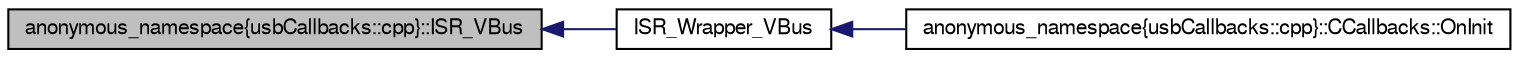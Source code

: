 digraph G
{
  bgcolor="transparent";
  edge [fontname="FreeSans",fontsize=10,labelfontname="FreeSans",labelfontsize=10];
  node [fontname="FreeSans",fontsize=10,shape=record];
  rankdir=LR;
  Node1 [label="anonymous_namespace\{usbCallbacks::cpp\}::ISR_VBus",height=0.2,width=0.4,color="black", fillcolor="grey75", style="filled" fontcolor="black"];
  Node1 -> Node2 [dir=back,color="midnightblue",fontsize=10,style="solid",fontname="FreeSans"];
  Node2 [label="ISR_Wrapper_VBus",height=0.2,width=0.4,color="black",URL="$_i_s_r_8cpp.html#dc5f1a62af6fc5c13c48579cb03c5e5c"];
  Node2 -> Node3 [dir=back,color="midnightblue",fontsize=10,style="solid",fontname="FreeSans"];
  Node3 [label="anonymous_namespace\{usbCallbacks::cpp\}::CCallbacks::OnInit",height=0.2,width=0.4,color="black",URL="$classanonymous__namespace_02usb_callbacks_8cpp_03_1_1_c_callbacks.html#162d616bfa6ac9bdc3c571ef44297df3",tooltip="Callback API (usb_api_callbacks)."];
}
